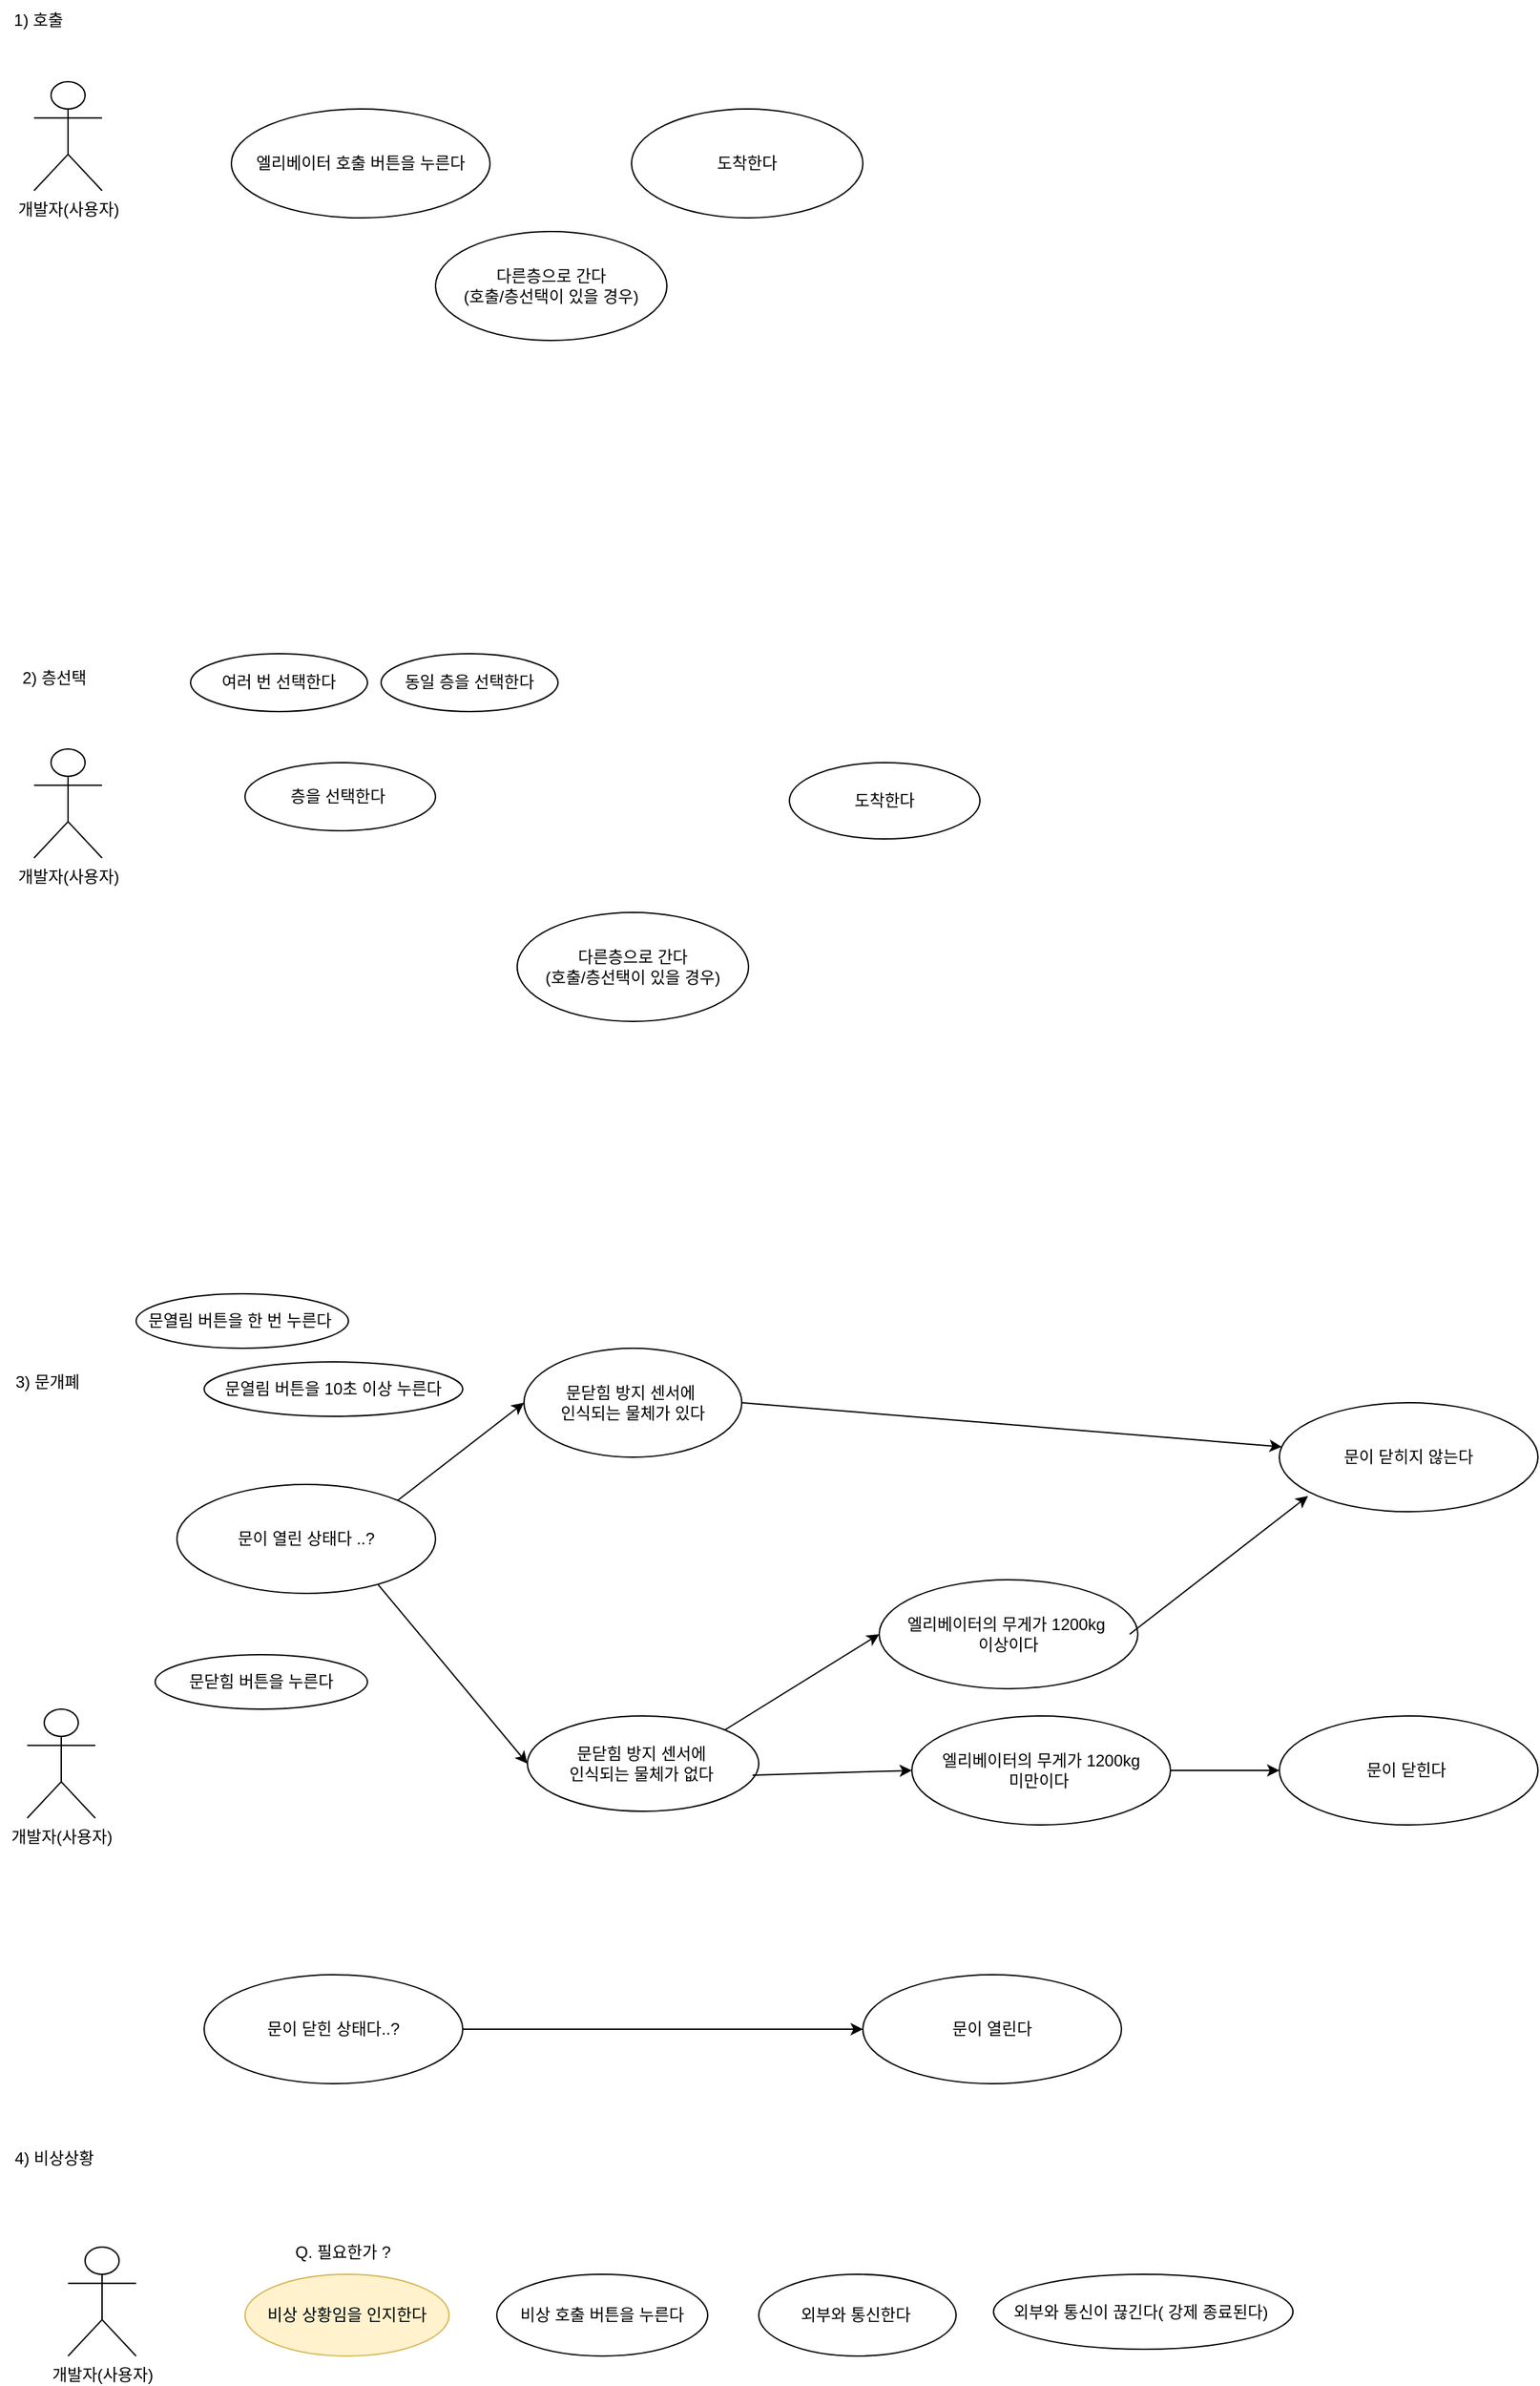 <mxfile version="22.1.3" type="github">
  <diagram name="페이지-1" id="WGsCbrwX18A5P7vnuOGX">
    <mxGraphModel dx="1728" dy="2094" grid="1" gridSize="10" guides="1" tooltips="1" connect="1" arrows="1" fold="1" page="1" pageScale="1" pageWidth="827" pageHeight="1169" math="0" shadow="0">
      <root>
        <mxCell id="0" />
        <mxCell id="1" parent="0" />
        <mxCell id="H05cbDyKLhoiTRfVVWsK-1" value="1) 호출&amp;nbsp;" style="text;html=1;strokeColor=none;fillColor=none;align=center;verticalAlign=middle;whiteSpace=wrap;rounded=0;" vertex="1" parent="1">
          <mxGeometry y="-1150" width="60" height="30" as="geometry" />
        </mxCell>
        <mxCell id="H05cbDyKLhoiTRfVVWsK-2" value="2) 층선택" style="text;html=1;strokeColor=none;fillColor=none;align=center;verticalAlign=middle;whiteSpace=wrap;rounded=0;" vertex="1" parent="1">
          <mxGeometry x="10" y="-660" width="60" height="15" as="geometry" />
        </mxCell>
        <mxCell id="H05cbDyKLhoiTRfVVWsK-3" value="3) 문개폐" style="text;html=1;strokeColor=none;fillColor=none;align=center;verticalAlign=middle;whiteSpace=wrap;rounded=0;" vertex="1" parent="1">
          <mxGeometry x="5" y="-150" width="60" height="30" as="geometry" />
        </mxCell>
        <mxCell id="H05cbDyKLhoiTRfVVWsK-4" value="4) 비상상황" style="text;html=1;strokeColor=none;fillColor=none;align=center;verticalAlign=middle;whiteSpace=wrap;rounded=0;" vertex="1" parent="1">
          <mxGeometry x="5" y="420" width="70" height="30" as="geometry" />
        </mxCell>
        <mxCell id="H05cbDyKLhoiTRfVVWsK-5" value="개발자(사용자)" style="shape=umlActor;verticalLabelPosition=bottom;verticalAlign=top;html=1;outlineConnect=0;" vertex="1" parent="1">
          <mxGeometry x="25" y="-1090" width="50" height="80" as="geometry" />
        </mxCell>
        <mxCell id="H05cbDyKLhoiTRfVVWsK-6" value="엘리베이터 호출 버튼을 누른다" style="ellipse;whiteSpace=wrap;html=1;" vertex="1" parent="1">
          <mxGeometry x="170" y="-1070" width="190" height="80" as="geometry" />
        </mxCell>
        <mxCell id="H05cbDyKLhoiTRfVVWsK-7" value="도착한다" style="ellipse;whiteSpace=wrap;html=1;" vertex="1" parent="1">
          <mxGeometry x="464" y="-1070" width="170" height="80" as="geometry" />
        </mxCell>
        <mxCell id="H05cbDyKLhoiTRfVVWsK-8" value="다른층으로 간다&lt;br&gt;(호출/층선택이 있을 경우)" style="ellipse;whiteSpace=wrap;html=1;" vertex="1" parent="1">
          <mxGeometry x="320" y="-980" width="170" height="80" as="geometry" />
        </mxCell>
        <mxCell id="H05cbDyKLhoiTRfVVWsK-9" value="개발자(사용자)" style="shape=umlActor;verticalLabelPosition=bottom;verticalAlign=top;html=1;outlineConnect=0;" vertex="1" parent="1">
          <mxGeometry x="25" y="-600" width="50" height="80" as="geometry" />
        </mxCell>
        <mxCell id="H05cbDyKLhoiTRfVVWsK-10" value="층을 선택한다&amp;nbsp;" style="ellipse;whiteSpace=wrap;html=1;" vertex="1" parent="1">
          <mxGeometry x="180" y="-590" width="140" height="50" as="geometry" />
        </mxCell>
        <mxCell id="H05cbDyKLhoiTRfVVWsK-11" value="도착한다" style="ellipse;whiteSpace=wrap;html=1;" vertex="1" parent="1">
          <mxGeometry x="580" y="-590" width="140" height="56" as="geometry" />
        </mxCell>
        <mxCell id="H05cbDyKLhoiTRfVVWsK-12" value="다른층으로 간다&lt;br&gt;(호출/층선택이 있을 경우)" style="ellipse;whiteSpace=wrap;html=1;" vertex="1" parent="1">
          <mxGeometry x="380" y="-480" width="170" height="80" as="geometry" />
        </mxCell>
        <mxCell id="H05cbDyKLhoiTRfVVWsK-13" value="동일 층을 선택한다" style="ellipse;whiteSpace=wrap;html=1;" vertex="1" parent="1">
          <mxGeometry x="280" y="-670" width="130" height="42.5" as="geometry" />
        </mxCell>
        <mxCell id="H05cbDyKLhoiTRfVVWsK-14" value="여러 번 선택한다" style="ellipse;whiteSpace=wrap;html=1;" vertex="1" parent="1">
          <mxGeometry x="140" y="-670" width="130" height="42.5" as="geometry" />
        </mxCell>
        <mxCell id="H05cbDyKLhoiTRfVVWsK-15" value="개발자(사용자)" style="shape=umlActor;verticalLabelPosition=bottom;verticalAlign=top;html=1;outlineConnect=0;" vertex="1" parent="1">
          <mxGeometry x="20" y="105" width="50" height="80" as="geometry" />
        </mxCell>
        <mxCell id="H05cbDyKLhoiTRfVVWsK-16" value="문이 열린 상태다 ..?" style="ellipse;whiteSpace=wrap;html=1;" vertex="1" parent="1">
          <mxGeometry x="130" y="-60" width="190" height="80" as="geometry" />
        </mxCell>
        <mxCell id="H05cbDyKLhoiTRfVVWsK-17" value="문이 닫힌 상태다..?" style="ellipse;whiteSpace=wrap;html=1;" vertex="1" parent="1">
          <mxGeometry x="150" y="300" width="190" height="80" as="geometry" />
        </mxCell>
        <mxCell id="H05cbDyKLhoiTRfVVWsK-18" value="문열림 버튼을 한 번 누른다&amp;nbsp;" style="ellipse;whiteSpace=wrap;html=1;" vertex="1" parent="1">
          <mxGeometry x="100" y="-200" width="156" height="40" as="geometry" />
        </mxCell>
        <mxCell id="H05cbDyKLhoiTRfVVWsK-19" value="문이 열린다" style="ellipse;whiteSpace=wrap;html=1;" vertex="1" parent="1">
          <mxGeometry x="634" y="300" width="190" height="80" as="geometry" />
        </mxCell>
        <mxCell id="H05cbDyKLhoiTRfVVWsK-20" value="문열림 버튼을 10초 이상 누른다" style="ellipse;whiteSpace=wrap;html=1;" vertex="1" parent="1">
          <mxGeometry x="150" y="-150" width="190" height="40" as="geometry" />
        </mxCell>
        <mxCell id="H05cbDyKLhoiTRfVVWsK-21" value="문닫힘 버튼을 누른다" style="ellipse;whiteSpace=wrap;html=1;" vertex="1" parent="1">
          <mxGeometry x="114" y="65" width="156" height="40" as="geometry" />
        </mxCell>
        <mxCell id="H05cbDyKLhoiTRfVVWsK-22" value="문이 닫힌다&amp;nbsp;" style="ellipse;whiteSpace=wrap;html=1;" vertex="1" parent="1">
          <mxGeometry x="940" y="110" width="190" height="80" as="geometry" />
        </mxCell>
        <mxCell id="H05cbDyKLhoiTRfVVWsK-23" value="개발자(사용자)" style="shape=umlActor;verticalLabelPosition=bottom;verticalAlign=top;html=1;outlineConnect=0;" vertex="1" parent="1">
          <mxGeometry x="50" y="500" width="50" height="80" as="geometry" />
        </mxCell>
        <mxCell id="H05cbDyKLhoiTRfVVWsK-24" value="비상 호출 버튼을 누른다" style="ellipse;whiteSpace=wrap;html=1;" vertex="1" parent="1">
          <mxGeometry x="365" y="520" width="155" height="60" as="geometry" />
        </mxCell>
        <mxCell id="H05cbDyKLhoiTRfVVWsK-25" value="비상 상황임을 인지한다" style="ellipse;whiteSpace=wrap;html=1;fillColor=#fff2cc;strokeColor=#d6b656;" vertex="1" parent="1">
          <mxGeometry x="180" y="520" width="150" height="60" as="geometry" />
        </mxCell>
        <mxCell id="H05cbDyKLhoiTRfVVWsK-27" value="외부와 통신한다&amp;nbsp;" style="ellipse;whiteSpace=wrap;html=1;" vertex="1" parent="1">
          <mxGeometry x="557.5" y="520" width="145" height="60" as="geometry" />
        </mxCell>
        <mxCell id="H05cbDyKLhoiTRfVVWsK-28" value="외부와 통신이 끊긴다( 강제 종료된다)&amp;nbsp;" style="ellipse;whiteSpace=wrap;html=1;" vertex="1" parent="1">
          <mxGeometry x="730" y="520" width="220" height="55" as="geometry" />
        </mxCell>
        <mxCell id="H05cbDyKLhoiTRfVVWsK-29" value="&lt;div style=&quot;text-align: center;&quot;&gt;Q. 필요한가 ?&amp;nbsp;&lt;/div&gt;" style="text;whiteSpace=wrap;html=1;" vertex="1" parent="1">
          <mxGeometry x="215" y="490" width="100" height="20" as="geometry" />
        </mxCell>
        <mxCell id="H05cbDyKLhoiTRfVVWsK-31" value="엘리베이터의 무게가 1200kg&lt;br&gt;미만이다&amp;nbsp;&lt;br&gt;" style="ellipse;whiteSpace=wrap;html=1;" vertex="1" parent="1">
          <mxGeometry x="670" y="110" width="190" height="80" as="geometry" />
        </mxCell>
        <mxCell id="H05cbDyKLhoiTRfVVWsK-32" value="엘리베이터의 무게가 1200kg&amp;nbsp;&lt;br&gt;이상이다" style="ellipse;whiteSpace=wrap;html=1;" vertex="1" parent="1">
          <mxGeometry x="646" y="10" width="190" height="80" as="geometry" />
        </mxCell>
        <mxCell id="H05cbDyKLhoiTRfVVWsK-33" value="문닫힘 방지 센서에&amp;nbsp;&lt;br&gt;인식되는 물체가 있다" style="ellipse;whiteSpace=wrap;html=1;" vertex="1" parent="1">
          <mxGeometry x="385" y="-160" width="160" height="80" as="geometry" />
        </mxCell>
        <mxCell id="H05cbDyKLhoiTRfVVWsK-34" value="문닫힘 방지 센서에&amp;nbsp;&lt;br&gt;인식되는 물체가 없다&amp;nbsp;" style="ellipse;whiteSpace=wrap;html=1;" vertex="1" parent="1">
          <mxGeometry x="387.5" y="110" width="170" height="70" as="geometry" />
        </mxCell>
        <mxCell id="H05cbDyKLhoiTRfVVWsK-36" value="" style="endArrow=classic;html=1;rounded=0;entryX=0;entryY=0.5;entryDx=0;entryDy=0;exitX=0.778;exitY=0.919;exitDx=0;exitDy=0;exitPerimeter=0;" edge="1" parent="1" source="H05cbDyKLhoiTRfVVWsK-16" target="H05cbDyKLhoiTRfVVWsK-34">
          <mxGeometry width="50" height="50" relative="1" as="geometry">
            <mxPoint x="270" y="-10" as="sourcePoint" />
            <mxPoint x="424" y="70" as="targetPoint" />
          </mxGeometry>
        </mxCell>
        <mxCell id="H05cbDyKLhoiTRfVVWsK-37" value="문이 닫히지 않는다" style="ellipse;whiteSpace=wrap;html=1;" vertex="1" parent="1">
          <mxGeometry x="940" y="-120" width="190" height="80" as="geometry" />
        </mxCell>
        <mxCell id="H05cbDyKLhoiTRfVVWsK-38" value="" style="endArrow=classic;html=1;rounded=0;exitX=1;exitY=0.5;exitDx=0;exitDy=0;" edge="1" parent="1" source="H05cbDyKLhoiTRfVVWsK-33" target="H05cbDyKLhoiTRfVVWsK-37">
          <mxGeometry width="50" height="50" relative="1" as="geometry">
            <mxPoint x="698" y="-70" as="sourcePoint" />
            <mxPoint x="852" y="-82" as="targetPoint" />
          </mxGeometry>
        </mxCell>
        <mxCell id="H05cbDyKLhoiTRfVVWsK-39" value="" style="endArrow=classic;html=1;rounded=0;entryX=0;entryY=0.5;entryDx=0;entryDy=0;exitX=0.973;exitY=0.621;exitDx=0;exitDy=0;exitPerimeter=0;" edge="1" parent="1" source="H05cbDyKLhoiTRfVVWsK-34" target="H05cbDyKLhoiTRfVVWsK-31">
          <mxGeometry width="50" height="50" relative="1" as="geometry">
            <mxPoint x="570" y="152" as="sourcePoint" />
            <mxPoint x="724" y="140" as="targetPoint" />
          </mxGeometry>
        </mxCell>
        <mxCell id="H05cbDyKLhoiTRfVVWsK-40" value="" style="endArrow=classic;html=1;rounded=0;exitX=1;exitY=0.5;exitDx=0;exitDy=0;entryX=0;entryY=0.5;entryDx=0;entryDy=0;" edge="1" parent="1" source="H05cbDyKLhoiTRfVVWsK-31" target="H05cbDyKLhoiTRfVVWsK-22">
          <mxGeometry width="50" height="50" relative="1" as="geometry">
            <mxPoint x="698" y="30" as="sourcePoint" />
            <mxPoint x="907" y="-5" as="targetPoint" />
          </mxGeometry>
        </mxCell>
        <mxCell id="H05cbDyKLhoiTRfVVWsK-41" value="" style="endArrow=classic;html=1;rounded=0;entryX=0;entryY=0.5;entryDx=0;entryDy=0;exitX=1;exitY=0;exitDx=0;exitDy=0;" edge="1" parent="1" source="H05cbDyKLhoiTRfVVWsK-34" target="H05cbDyKLhoiTRfVVWsK-32">
          <mxGeometry width="50" height="50" relative="1" as="geometry">
            <mxPoint x="580" y="162" as="sourcePoint" />
            <mxPoint x="680" y="160" as="targetPoint" />
          </mxGeometry>
        </mxCell>
        <mxCell id="H05cbDyKLhoiTRfVVWsK-42" value="" style="endArrow=classic;html=1;rounded=0;entryX=0.111;entryY=0.856;entryDx=0;entryDy=0;entryPerimeter=0;" edge="1" parent="1" target="H05cbDyKLhoiTRfVVWsK-37">
          <mxGeometry width="50" height="50" relative="1" as="geometry">
            <mxPoint x="830" y="50" as="sourcePoint" />
            <mxPoint x="940" y="-20" as="targetPoint" />
          </mxGeometry>
        </mxCell>
        <mxCell id="H05cbDyKLhoiTRfVVWsK-44" value="" style="endArrow=classic;html=1;rounded=0;exitX=1;exitY=0;exitDx=0;exitDy=0;entryX=0;entryY=0.5;entryDx=0;entryDy=0;" edge="1" parent="1" source="H05cbDyKLhoiTRfVVWsK-16" target="H05cbDyKLhoiTRfVVWsK-33">
          <mxGeometry width="50" height="50" relative="1" as="geometry">
            <mxPoint x="292" y="-48" as="sourcePoint" />
            <mxPoint x="330" y="-100.0" as="targetPoint" />
          </mxGeometry>
        </mxCell>
        <mxCell id="H05cbDyKLhoiTRfVVWsK-46" value="" style="endArrow=classic;html=1;rounded=0;exitX=1;exitY=0.5;exitDx=0;exitDy=0;entryX=0;entryY=0.5;entryDx=0;entryDy=0;" edge="1" parent="1" source="H05cbDyKLhoiTRfVVWsK-17" target="H05cbDyKLhoiTRfVVWsK-19">
          <mxGeometry width="50" height="50" relative="1" as="geometry">
            <mxPoint x="315" y="344" as="sourcePoint" />
            <mxPoint x="712" y="376" as="targetPoint" />
          </mxGeometry>
        </mxCell>
      </root>
    </mxGraphModel>
  </diagram>
</mxfile>
